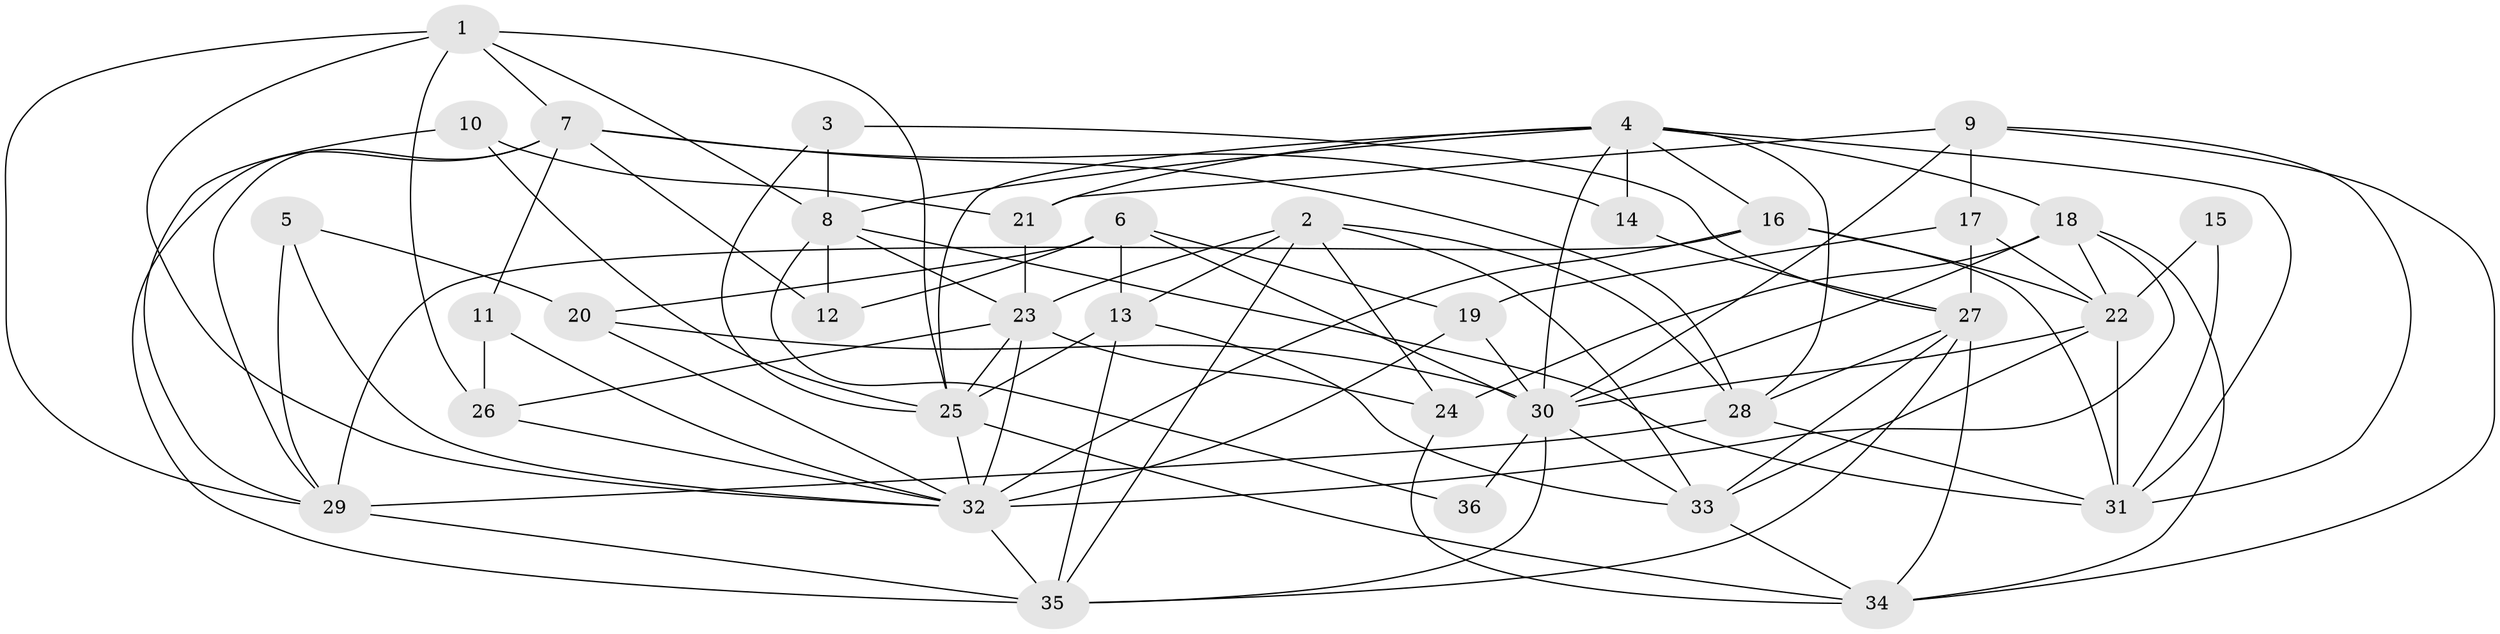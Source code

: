 // original degree distribution, {4: 0.2777777777777778, 5: 0.2361111111111111, 2: 0.09722222222222222, 6: 0.06944444444444445, 3: 0.2916666666666667, 7: 0.013888888888888888, 9: 0.013888888888888888}
// Generated by graph-tools (version 1.1) at 2025/26/03/09/25 03:26:12]
// undirected, 36 vertices, 98 edges
graph export_dot {
graph [start="1"]
  node [color=gray90,style=filled];
  1;
  2;
  3;
  4;
  5;
  6;
  7;
  8;
  9;
  10;
  11;
  12;
  13;
  14;
  15;
  16;
  17;
  18;
  19;
  20;
  21;
  22;
  23;
  24;
  25;
  26;
  27;
  28;
  29;
  30;
  31;
  32;
  33;
  34;
  35;
  36;
  1 -- 7 [weight=1.0];
  1 -- 8 [weight=1.0];
  1 -- 25 [weight=1.0];
  1 -- 26 [weight=1.0];
  1 -- 29 [weight=1.0];
  1 -- 32 [weight=1.0];
  2 -- 13 [weight=1.0];
  2 -- 23 [weight=1.0];
  2 -- 24 [weight=1.0];
  2 -- 28 [weight=1.0];
  2 -- 33 [weight=1.0];
  2 -- 35 [weight=1.0];
  3 -- 8 [weight=1.0];
  3 -- 25 [weight=1.0];
  3 -- 27 [weight=1.0];
  4 -- 8 [weight=1.0];
  4 -- 14 [weight=1.0];
  4 -- 16 [weight=1.0];
  4 -- 18 [weight=1.0];
  4 -- 21 [weight=1.0];
  4 -- 25 [weight=1.0];
  4 -- 28 [weight=1.0];
  4 -- 30 [weight=1.0];
  4 -- 31 [weight=1.0];
  5 -- 20 [weight=1.0];
  5 -- 29 [weight=1.0];
  5 -- 32 [weight=1.0];
  6 -- 12 [weight=1.0];
  6 -- 13 [weight=1.0];
  6 -- 19 [weight=1.0];
  6 -- 20 [weight=1.0];
  6 -- 30 [weight=1.0];
  7 -- 11 [weight=1.0];
  7 -- 12 [weight=1.0];
  7 -- 14 [weight=1.0];
  7 -- 28 [weight=1.0];
  7 -- 29 [weight=2.0];
  7 -- 35 [weight=2.0];
  8 -- 12 [weight=1.0];
  8 -- 23 [weight=1.0];
  8 -- 31 [weight=1.0];
  8 -- 36 [weight=1.0];
  9 -- 17 [weight=1.0];
  9 -- 21 [weight=1.0];
  9 -- 30 [weight=1.0];
  9 -- 31 [weight=1.0];
  9 -- 34 [weight=1.0];
  10 -- 21 [weight=1.0];
  10 -- 25 [weight=1.0];
  10 -- 29 [weight=1.0];
  11 -- 26 [weight=2.0];
  11 -- 32 [weight=1.0];
  13 -- 25 [weight=1.0];
  13 -- 33 [weight=1.0];
  13 -- 35 [weight=1.0];
  14 -- 27 [weight=1.0];
  15 -- 22 [weight=1.0];
  15 -- 31 [weight=1.0];
  16 -- 22 [weight=1.0];
  16 -- 29 [weight=1.0];
  16 -- 31 [weight=1.0];
  16 -- 32 [weight=2.0];
  17 -- 19 [weight=1.0];
  17 -- 22 [weight=1.0];
  17 -- 27 [weight=1.0];
  18 -- 22 [weight=1.0];
  18 -- 24 [weight=1.0];
  18 -- 30 [weight=2.0];
  18 -- 32 [weight=1.0];
  18 -- 34 [weight=1.0];
  19 -- 30 [weight=1.0];
  19 -- 32 [weight=1.0];
  20 -- 30 [weight=1.0];
  20 -- 32 [weight=1.0];
  21 -- 23 [weight=1.0];
  22 -- 30 [weight=1.0];
  22 -- 31 [weight=2.0];
  22 -- 33 [weight=1.0];
  23 -- 24 [weight=1.0];
  23 -- 25 [weight=1.0];
  23 -- 26 [weight=1.0];
  23 -- 32 [weight=1.0];
  24 -- 34 [weight=1.0];
  25 -- 32 [weight=1.0];
  25 -- 34 [weight=1.0];
  26 -- 32 [weight=1.0];
  27 -- 28 [weight=1.0];
  27 -- 33 [weight=1.0];
  27 -- 34 [weight=1.0];
  27 -- 35 [weight=1.0];
  28 -- 29 [weight=3.0];
  28 -- 31 [weight=1.0];
  29 -- 35 [weight=1.0];
  30 -- 33 [weight=1.0];
  30 -- 35 [weight=1.0];
  30 -- 36 [weight=1.0];
  32 -- 35 [weight=1.0];
  33 -- 34 [weight=1.0];
}

